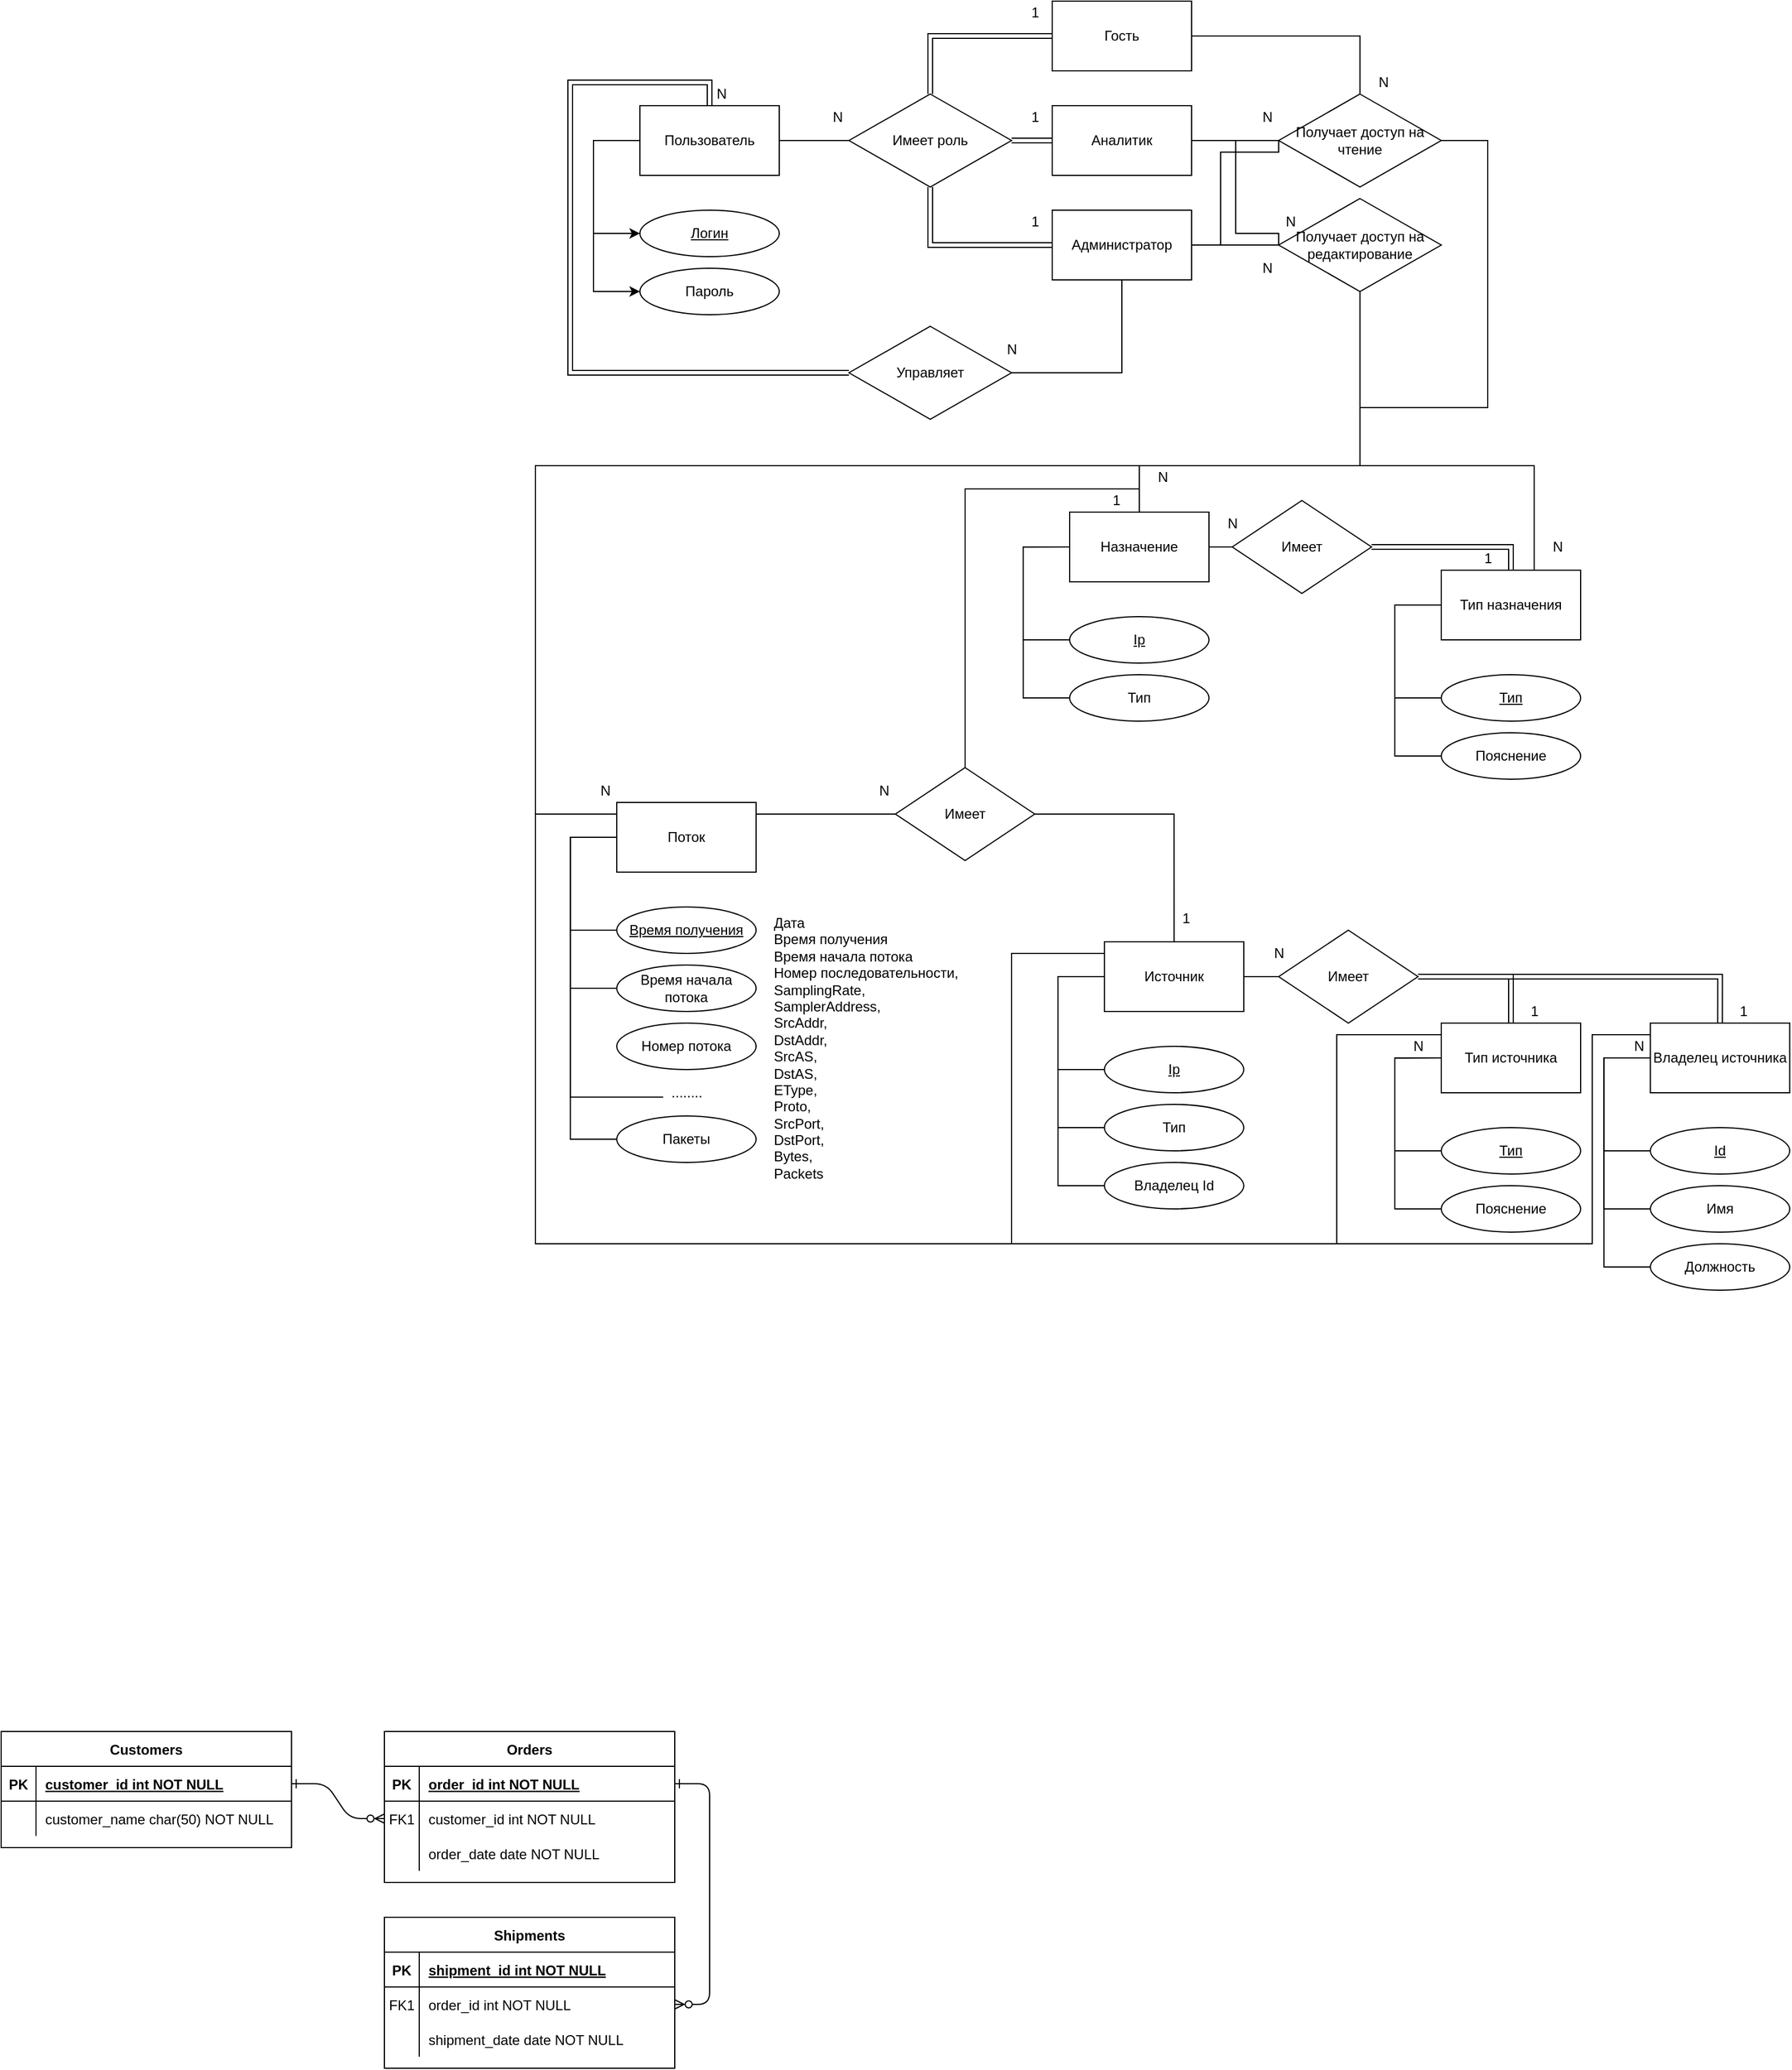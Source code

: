 <mxfile version="14.7.4" type="device"><diagram id="R2lEEEUBdFMjLlhIrx00" name="Page-1"><mxGraphModel dx="1673" dy="2041" grid="1" gridSize="10" guides="1" tooltips="1" connect="1" arrows="1" fold="1" page="1" pageScale="1" pageWidth="850" pageHeight="1100" math="0" shadow="0" extFonts="Permanent Marker^https://fonts.googleapis.com/css?family=Permanent+Marker"><root><mxCell id="0"/><mxCell id="1" parent="0"/><mxCell id="C-vyLk0tnHw3VtMMgP7b-1" value="" style="edgeStyle=entityRelationEdgeStyle;endArrow=ERzeroToMany;startArrow=ERone;endFill=1;startFill=0;" parent="1" source="C-vyLk0tnHw3VtMMgP7b-24" target="C-vyLk0tnHw3VtMMgP7b-6" edge="1"><mxGeometry width="100" height="100" relative="1" as="geometry"><mxPoint x="340" y="1550" as="sourcePoint"/><mxPoint x="440" y="1450" as="targetPoint"/></mxGeometry></mxCell><mxCell id="C-vyLk0tnHw3VtMMgP7b-12" value="" style="edgeStyle=entityRelationEdgeStyle;endArrow=ERzeroToMany;startArrow=ERone;endFill=1;startFill=0;" parent="1" source="C-vyLk0tnHw3VtMMgP7b-3" target="C-vyLk0tnHw3VtMMgP7b-17" edge="1"><mxGeometry width="100" height="100" relative="1" as="geometry"><mxPoint x="400" y="1010" as="sourcePoint"/><mxPoint x="460" y="1035" as="targetPoint"/></mxGeometry></mxCell><mxCell id="C-vyLk0tnHw3VtMMgP7b-2" value="Orders" style="shape=table;startSize=30;container=1;collapsible=1;childLayout=tableLayout;fixedRows=1;rowLines=0;fontStyle=1;align=center;resizeLast=1;" parent="1" vertex="1"><mxGeometry x="450" y="950" width="250" height="130" as="geometry"/></mxCell><mxCell id="C-vyLk0tnHw3VtMMgP7b-3" value="" style="shape=partialRectangle;collapsible=0;dropTarget=0;pointerEvents=0;fillColor=none;points=[[0,0.5],[1,0.5]];portConstraint=eastwest;top=0;left=0;right=0;bottom=1;" parent="C-vyLk0tnHw3VtMMgP7b-2" vertex="1"><mxGeometry y="30" width="250" height="30" as="geometry"/></mxCell><mxCell id="C-vyLk0tnHw3VtMMgP7b-4" value="PK" style="shape=partialRectangle;overflow=hidden;connectable=0;fillColor=none;top=0;left=0;bottom=0;right=0;fontStyle=1;" parent="C-vyLk0tnHw3VtMMgP7b-3" vertex="1"><mxGeometry width="30" height="30" as="geometry"/></mxCell><mxCell id="C-vyLk0tnHw3VtMMgP7b-5" value="order_id int NOT NULL " style="shape=partialRectangle;overflow=hidden;connectable=0;fillColor=none;top=0;left=0;bottom=0;right=0;align=left;spacingLeft=6;fontStyle=5;" parent="C-vyLk0tnHw3VtMMgP7b-3" vertex="1"><mxGeometry x="30" width="220" height="30" as="geometry"/></mxCell><mxCell id="C-vyLk0tnHw3VtMMgP7b-6" value="" style="shape=partialRectangle;collapsible=0;dropTarget=0;pointerEvents=0;fillColor=none;points=[[0,0.5],[1,0.5]];portConstraint=eastwest;top=0;left=0;right=0;bottom=0;" parent="C-vyLk0tnHw3VtMMgP7b-2" vertex="1"><mxGeometry y="60" width="250" height="30" as="geometry"/></mxCell><mxCell id="C-vyLk0tnHw3VtMMgP7b-7" value="FK1" style="shape=partialRectangle;overflow=hidden;connectable=0;fillColor=none;top=0;left=0;bottom=0;right=0;" parent="C-vyLk0tnHw3VtMMgP7b-6" vertex="1"><mxGeometry width="30" height="30" as="geometry"/></mxCell><mxCell id="C-vyLk0tnHw3VtMMgP7b-8" value="customer_id int NOT NULL" style="shape=partialRectangle;overflow=hidden;connectable=0;fillColor=none;top=0;left=0;bottom=0;right=0;align=left;spacingLeft=6;" parent="C-vyLk0tnHw3VtMMgP7b-6" vertex="1"><mxGeometry x="30" width="220" height="30" as="geometry"/></mxCell><mxCell id="C-vyLk0tnHw3VtMMgP7b-9" value="" style="shape=partialRectangle;collapsible=0;dropTarget=0;pointerEvents=0;fillColor=none;points=[[0,0.5],[1,0.5]];portConstraint=eastwest;top=0;left=0;right=0;bottom=0;" parent="C-vyLk0tnHw3VtMMgP7b-2" vertex="1"><mxGeometry y="90" width="250" height="30" as="geometry"/></mxCell><mxCell id="C-vyLk0tnHw3VtMMgP7b-10" value="" style="shape=partialRectangle;overflow=hidden;connectable=0;fillColor=none;top=0;left=0;bottom=0;right=0;" parent="C-vyLk0tnHw3VtMMgP7b-9" vertex="1"><mxGeometry width="30" height="30" as="geometry"/></mxCell><mxCell id="C-vyLk0tnHw3VtMMgP7b-11" value="order_date date NOT NULL" style="shape=partialRectangle;overflow=hidden;connectable=0;fillColor=none;top=0;left=0;bottom=0;right=0;align=left;spacingLeft=6;" parent="C-vyLk0tnHw3VtMMgP7b-9" vertex="1"><mxGeometry x="30" width="220" height="30" as="geometry"/></mxCell><mxCell id="C-vyLk0tnHw3VtMMgP7b-13" value="Shipments" style="shape=table;startSize=30;container=1;collapsible=1;childLayout=tableLayout;fixedRows=1;rowLines=0;fontStyle=1;align=center;resizeLast=1;" parent="1" vertex="1"><mxGeometry x="450" y="1110" width="250" height="130" as="geometry"/></mxCell><mxCell id="C-vyLk0tnHw3VtMMgP7b-14" value="" style="shape=partialRectangle;collapsible=0;dropTarget=0;pointerEvents=0;fillColor=none;points=[[0,0.5],[1,0.5]];portConstraint=eastwest;top=0;left=0;right=0;bottom=1;" parent="C-vyLk0tnHw3VtMMgP7b-13" vertex="1"><mxGeometry y="30" width="250" height="30" as="geometry"/></mxCell><mxCell id="C-vyLk0tnHw3VtMMgP7b-15" value="PK" style="shape=partialRectangle;overflow=hidden;connectable=0;fillColor=none;top=0;left=0;bottom=0;right=0;fontStyle=1;" parent="C-vyLk0tnHw3VtMMgP7b-14" vertex="1"><mxGeometry width="30" height="30" as="geometry"/></mxCell><mxCell id="C-vyLk0tnHw3VtMMgP7b-16" value="shipment_id int NOT NULL " style="shape=partialRectangle;overflow=hidden;connectable=0;fillColor=none;top=0;left=0;bottom=0;right=0;align=left;spacingLeft=6;fontStyle=5;" parent="C-vyLk0tnHw3VtMMgP7b-14" vertex="1"><mxGeometry x="30" width="220" height="30" as="geometry"/></mxCell><mxCell id="C-vyLk0tnHw3VtMMgP7b-17" value="" style="shape=partialRectangle;collapsible=0;dropTarget=0;pointerEvents=0;fillColor=none;points=[[0,0.5],[1,0.5]];portConstraint=eastwest;top=0;left=0;right=0;bottom=0;" parent="C-vyLk0tnHw3VtMMgP7b-13" vertex="1"><mxGeometry y="60" width="250" height="30" as="geometry"/></mxCell><mxCell id="C-vyLk0tnHw3VtMMgP7b-18" value="FK1" style="shape=partialRectangle;overflow=hidden;connectable=0;fillColor=none;top=0;left=0;bottom=0;right=0;" parent="C-vyLk0tnHw3VtMMgP7b-17" vertex="1"><mxGeometry width="30" height="30" as="geometry"/></mxCell><mxCell id="C-vyLk0tnHw3VtMMgP7b-19" value="order_id int NOT NULL" style="shape=partialRectangle;overflow=hidden;connectable=0;fillColor=none;top=0;left=0;bottom=0;right=0;align=left;spacingLeft=6;" parent="C-vyLk0tnHw3VtMMgP7b-17" vertex="1"><mxGeometry x="30" width="220" height="30" as="geometry"/></mxCell><mxCell id="C-vyLk0tnHw3VtMMgP7b-20" value="" style="shape=partialRectangle;collapsible=0;dropTarget=0;pointerEvents=0;fillColor=none;points=[[0,0.5],[1,0.5]];portConstraint=eastwest;top=0;left=0;right=0;bottom=0;" parent="C-vyLk0tnHw3VtMMgP7b-13" vertex="1"><mxGeometry y="90" width="250" height="30" as="geometry"/></mxCell><mxCell id="C-vyLk0tnHw3VtMMgP7b-21" value="" style="shape=partialRectangle;overflow=hidden;connectable=0;fillColor=none;top=0;left=0;bottom=0;right=0;" parent="C-vyLk0tnHw3VtMMgP7b-20" vertex="1"><mxGeometry width="30" height="30" as="geometry"/></mxCell><mxCell id="C-vyLk0tnHw3VtMMgP7b-22" value="shipment_date date NOT NULL" style="shape=partialRectangle;overflow=hidden;connectable=0;fillColor=none;top=0;left=0;bottom=0;right=0;align=left;spacingLeft=6;" parent="C-vyLk0tnHw3VtMMgP7b-20" vertex="1"><mxGeometry x="30" width="220" height="30" as="geometry"/></mxCell><mxCell id="C-vyLk0tnHw3VtMMgP7b-23" value="Customers" style="shape=table;startSize=30;container=1;collapsible=1;childLayout=tableLayout;fixedRows=1;rowLines=0;fontStyle=1;align=center;resizeLast=1;" parent="1" vertex="1"><mxGeometry x="120" y="950" width="250" height="100" as="geometry"/></mxCell><mxCell id="C-vyLk0tnHw3VtMMgP7b-24" value="" style="shape=partialRectangle;collapsible=0;dropTarget=0;pointerEvents=0;fillColor=none;points=[[0,0.5],[1,0.5]];portConstraint=eastwest;top=0;left=0;right=0;bottom=1;" parent="C-vyLk0tnHw3VtMMgP7b-23" vertex="1"><mxGeometry y="30" width="250" height="30" as="geometry"/></mxCell><mxCell id="C-vyLk0tnHw3VtMMgP7b-25" value="PK" style="shape=partialRectangle;overflow=hidden;connectable=0;fillColor=none;top=0;left=0;bottom=0;right=0;fontStyle=1;" parent="C-vyLk0tnHw3VtMMgP7b-24" vertex="1"><mxGeometry width="30" height="30" as="geometry"/></mxCell><mxCell id="C-vyLk0tnHw3VtMMgP7b-26" value="customer_id int NOT NULL " style="shape=partialRectangle;overflow=hidden;connectable=0;fillColor=none;top=0;left=0;bottom=0;right=0;align=left;spacingLeft=6;fontStyle=5;" parent="C-vyLk0tnHw3VtMMgP7b-24" vertex="1"><mxGeometry x="30" width="220" height="30" as="geometry"/></mxCell><mxCell id="C-vyLk0tnHw3VtMMgP7b-27" value="" style="shape=partialRectangle;collapsible=0;dropTarget=0;pointerEvents=0;fillColor=none;points=[[0,0.5],[1,0.5]];portConstraint=eastwest;top=0;left=0;right=0;bottom=0;" parent="C-vyLk0tnHw3VtMMgP7b-23" vertex="1"><mxGeometry y="60" width="250" height="30" as="geometry"/></mxCell><mxCell id="C-vyLk0tnHw3VtMMgP7b-28" value="" style="shape=partialRectangle;overflow=hidden;connectable=0;fillColor=none;top=0;left=0;bottom=0;right=0;" parent="C-vyLk0tnHw3VtMMgP7b-27" vertex="1"><mxGeometry width="30" height="30" as="geometry"/></mxCell><mxCell id="C-vyLk0tnHw3VtMMgP7b-29" value="customer_name char(50) NOT NULL" style="shape=partialRectangle;overflow=hidden;connectable=0;fillColor=none;top=0;left=0;bottom=0;right=0;align=left;spacingLeft=6;" parent="C-vyLk0tnHw3VtMMgP7b-27" vertex="1"><mxGeometry x="30" width="220" height="30" as="geometry"/></mxCell><mxCell id="nAnwodPOBz1JtzloE5wA-2" style="edgeStyle=orthogonalEdgeStyle;rounded=0;orthogonalLoop=1;jettySize=auto;html=1;entryX=0;entryY=0.5;entryDx=0;entryDy=0;" edge="1" parent="1" source="nAnwodPOBz1JtzloE5wA-1" target="nAnwodPOBz1JtzloE5wA-4"><mxGeometry relative="1" as="geometry"><mxPoint x="630" y="-310" as="targetPoint"/><Array as="points"><mxPoint x="630" y="-420"/><mxPoint x="630" y="-290"/></Array></mxGeometry></mxCell><mxCell id="nAnwodPOBz1JtzloE5wA-5" style="edgeStyle=orthogonalEdgeStyle;rounded=0;orthogonalLoop=1;jettySize=auto;html=1;entryX=0;entryY=0.5;entryDx=0;entryDy=0;" edge="1" parent="1" source="nAnwodPOBz1JtzloE5wA-1" target="nAnwodPOBz1JtzloE5wA-3"><mxGeometry relative="1" as="geometry"><Array as="points"><mxPoint x="630" y="-420"/><mxPoint x="630" y="-340"/></Array></mxGeometry></mxCell><mxCell id="nAnwodPOBz1JtzloE5wA-36" style="edgeStyle=orthogonalEdgeStyle;rounded=0;orthogonalLoop=1;jettySize=auto;html=1;endArrow=none;endFill=0;" edge="1" parent="1" source="nAnwodPOBz1JtzloE5wA-1"><mxGeometry relative="1" as="geometry"><mxPoint x="850" y="-420" as="targetPoint"/></mxGeometry></mxCell><mxCell id="nAnwodPOBz1JtzloE5wA-1" value="Пользователь" style="rounded=0;whiteSpace=wrap;html=1;" vertex="1" parent="1"><mxGeometry x="670" y="-450" width="120" height="60" as="geometry"/></mxCell><mxCell id="nAnwodPOBz1JtzloE5wA-3" value="&lt;u&gt;Логин&lt;/u&gt;" style="ellipse;whiteSpace=wrap;html=1;" vertex="1" parent="1"><mxGeometry x="670" y="-360" width="120" height="40" as="geometry"/></mxCell><mxCell id="nAnwodPOBz1JtzloE5wA-4" value="Пароль" style="ellipse;whiteSpace=wrap;html=1;" vertex="1" parent="1"><mxGeometry x="670" y="-310" width="120" height="40" as="geometry"/></mxCell><mxCell id="nAnwodPOBz1JtzloE5wA-6" style="edgeStyle=orthogonalEdgeStyle;rounded=0;orthogonalLoop=1;jettySize=auto;html=1;entryX=0;entryY=0.5;entryDx=0;entryDy=0;endArrow=none;endFill=0;" edge="1" parent="1" source="nAnwodPOBz1JtzloE5wA-8" target="nAnwodPOBz1JtzloE5wA-10"><mxGeometry relative="1" as="geometry"><mxPoint x="610.06" y="290" as="targetPoint"/><Array as="points"><mxPoint x="610.06" y="180"/><mxPoint x="610.06" y="310"/></Array></mxGeometry></mxCell><mxCell id="nAnwodPOBz1JtzloE5wA-7" style="edgeStyle=orthogonalEdgeStyle;rounded=0;orthogonalLoop=1;jettySize=auto;html=1;entryX=0;entryY=0.5;entryDx=0;entryDy=0;endArrow=none;endFill=0;" edge="1" parent="1" source="nAnwodPOBz1JtzloE5wA-8" target="nAnwodPOBz1JtzloE5wA-9"><mxGeometry relative="1" as="geometry"><Array as="points"><mxPoint x="610.06" y="180"/><mxPoint x="610.06" y="260"/></Array></mxGeometry></mxCell><mxCell id="nAnwodPOBz1JtzloE5wA-76" style="edgeStyle=orthogonalEdgeStyle;rounded=0;orthogonalLoop=1;jettySize=auto;html=1;entryX=0;entryY=0.5;entryDx=0;entryDy=0;endArrow=none;endFill=0;" edge="1" parent="1" source="nAnwodPOBz1JtzloE5wA-8" target="nAnwodPOBz1JtzloE5wA-75"><mxGeometry relative="1" as="geometry"><Array as="points"><mxPoint x="610.12" y="180"/><mxPoint x="610.12" y="440"/></Array></mxGeometry></mxCell><mxCell id="nAnwodPOBz1JtzloE5wA-77" style="edgeStyle=orthogonalEdgeStyle;rounded=0;orthogonalLoop=1;jettySize=auto;html=1;entryX=0;entryY=0.685;entryDx=0;entryDy=0;entryPerimeter=0;endArrow=none;endFill=0;" edge="1" parent="1" source="nAnwodPOBz1JtzloE5wA-8" target="nAnwodPOBz1JtzloE5wA-74"><mxGeometry relative="1" as="geometry"><Array as="points"><mxPoint x="610.12" y="180"/><mxPoint x="610.12" y="404"/></Array></mxGeometry></mxCell><mxCell id="nAnwodPOBz1JtzloE5wA-103" style="edgeStyle=orthogonalEdgeStyle;rounded=0;orthogonalLoop=1;jettySize=auto;html=1;entryX=0;entryY=0.5;entryDx=0;entryDy=0;endArrow=none;endFill=0;" edge="1" parent="1" source="nAnwodPOBz1JtzloE5wA-8" target="nAnwodPOBz1JtzloE5wA-99"><mxGeometry relative="1" as="geometry"><Array as="points"><mxPoint x="800" y="160"/><mxPoint x="800" y="160"/></Array></mxGeometry></mxCell><mxCell id="nAnwodPOBz1JtzloE5wA-8" value="Поток" style="rounded=0;whiteSpace=wrap;html=1;" vertex="1" parent="1"><mxGeometry x="650.06" y="150" width="120" height="60" as="geometry"/></mxCell><mxCell id="nAnwodPOBz1JtzloE5wA-9" value="&lt;u&gt;Время получения&lt;/u&gt;" style="ellipse;whiteSpace=wrap;html=1;" vertex="1" parent="1"><mxGeometry x="650.06" y="240" width="120" height="40" as="geometry"/></mxCell><mxCell id="nAnwodPOBz1JtzloE5wA-10" value="Время начала потока" style="ellipse;whiteSpace=wrap;html=1;" vertex="1" parent="1"><mxGeometry x="650.06" y="290" width="120" height="40" as="geometry"/></mxCell><mxCell id="nAnwodPOBz1JtzloE5wA-12" style="edgeStyle=orthogonalEdgeStyle;rounded=0;orthogonalLoop=1;jettySize=auto;html=1;entryX=0;entryY=0.5;entryDx=0;entryDy=0;endArrow=none;endFill=0;" edge="1" parent="1" source="nAnwodPOBz1JtzloE5wA-13" target="nAnwodPOBz1JtzloE5wA-14"><mxGeometry relative="1" as="geometry"><Array as="points"><mxPoint x="1029.94" y="300"/><mxPoint x="1029.94" y="380"/></Array></mxGeometry></mxCell><mxCell id="nAnwodPOBz1JtzloE5wA-79" style="edgeStyle=orthogonalEdgeStyle;rounded=0;orthogonalLoop=1;jettySize=auto;html=1;endArrow=none;endFill=0;entryX=0;entryY=0.5;entryDx=0;entryDy=0;" edge="1" parent="1" source="nAnwodPOBz1JtzloE5wA-13" target="nAnwodPOBz1JtzloE5wA-80"><mxGeometry relative="1" as="geometry"><mxPoint x="1030.0" y="430" as="targetPoint"/><Array as="points"><mxPoint x="1030" y="300"/><mxPoint x="1030" y="430"/></Array></mxGeometry></mxCell><mxCell id="nAnwodPOBz1JtzloE5wA-82" style="edgeStyle=orthogonalEdgeStyle;rounded=0;orthogonalLoop=1;jettySize=auto;html=1;entryX=0;entryY=0.5;entryDx=0;entryDy=0;endArrow=none;endFill=0;" edge="1" parent="1" source="nAnwodPOBz1JtzloE5wA-13" target="nAnwodPOBz1JtzloE5wA-81"><mxGeometry relative="1" as="geometry"><Array as="points"><mxPoint x="1030" y="300"/><mxPoint x="1030" y="480"/></Array></mxGeometry></mxCell><mxCell id="nAnwodPOBz1JtzloE5wA-96" style="edgeStyle=orthogonalEdgeStyle;rounded=0;orthogonalLoop=1;jettySize=auto;html=1;entryX=0;entryY=0.5;entryDx=0;entryDy=0;endArrow=none;endFill=0;" edge="1" parent="1" source="nAnwodPOBz1JtzloE5wA-13" target="nAnwodPOBz1JtzloE5wA-95"><mxGeometry relative="1" as="geometry"/></mxCell><mxCell id="nAnwodPOBz1JtzloE5wA-108" style="edgeStyle=orthogonalEdgeStyle;rounded=0;orthogonalLoop=1;jettySize=auto;html=1;endArrow=none;endFill=0;" edge="1" parent="1" source="nAnwodPOBz1JtzloE5wA-13"><mxGeometry relative="1" as="geometry"><mxPoint x="580" y="160" as="targetPoint"/><Array as="points"><mxPoint x="990" y="280"/><mxPoint x="990" y="530"/><mxPoint x="580" y="530"/></Array></mxGeometry></mxCell><mxCell id="nAnwodPOBz1JtzloE5wA-13" value="Источник" style="rounded=0;whiteSpace=wrap;html=1;" vertex="1" parent="1"><mxGeometry x="1069.94" y="270" width="120" height="60" as="geometry"/></mxCell><mxCell id="nAnwodPOBz1JtzloE5wA-14" value="&lt;u&gt;Ip&lt;/u&gt;" style="ellipse;whiteSpace=wrap;html=1;" vertex="1" parent="1"><mxGeometry x="1069.94" y="360" width="120" height="40" as="geometry"/></mxCell><mxCell id="nAnwodPOBz1JtzloE5wA-17" style="edgeStyle=orthogonalEdgeStyle;rounded=0;orthogonalLoop=1;jettySize=auto;html=1;entryX=0;entryY=0.5;entryDx=0;entryDy=0;endArrow=none;endFill=0;" edge="1" parent="1" source="nAnwodPOBz1JtzloE5wA-18" target="nAnwodPOBz1JtzloE5wA-19"><mxGeometry relative="1" as="geometry"><Array as="points"><mxPoint x="1000" y="-70"/><mxPoint x="1000" y="10"/></Array></mxGeometry></mxCell><mxCell id="nAnwodPOBz1JtzloE5wA-92" style="edgeStyle=orthogonalEdgeStyle;rounded=0;orthogonalLoop=1;jettySize=auto;html=1;endArrow=none;endFill=0;" edge="1" parent="1" source="nAnwodPOBz1JtzloE5wA-18" target="nAnwodPOBz1JtzloE5wA-93"><mxGeometry relative="1" as="geometry"><mxPoint x="1210.0" y="-70" as="targetPoint"/></mxGeometry></mxCell><mxCell id="nAnwodPOBz1JtzloE5wA-106" style="edgeStyle=orthogonalEdgeStyle;rounded=0;orthogonalLoop=1;jettySize=auto;html=1;endArrow=none;endFill=0;" edge="1" parent="1" source="nAnwodPOBz1JtzloE5wA-18"><mxGeometry relative="1" as="geometry"><mxPoint x="580" y="160" as="targetPoint"/><Array as="points"><mxPoint x="1100" y="-140"/><mxPoint x="580" y="-140"/></Array></mxGeometry></mxCell><mxCell id="nAnwodPOBz1JtzloE5wA-18" value="Назначение" style="rounded=0;whiteSpace=wrap;html=1;" vertex="1" parent="1"><mxGeometry x="1040" y="-100" width="120" height="60" as="geometry"/></mxCell><mxCell id="nAnwodPOBz1JtzloE5wA-19" value="&lt;u&gt;Ip&lt;/u&gt;" style="ellipse;whiteSpace=wrap;html=1;" vertex="1" parent="1"><mxGeometry x="1040" y="-10" width="120" height="40" as="geometry"/></mxCell><mxCell id="nAnwodPOBz1JtzloE5wA-109" style="edgeStyle=orthogonalEdgeStyle;rounded=0;orthogonalLoop=1;jettySize=auto;html=1;endArrow=none;endFill=0;" edge="1" parent="1" source="nAnwodPOBz1JtzloE5wA-23"><mxGeometry relative="1" as="geometry"><mxPoint x="990" y="530" as="targetPoint"/><Array as="points"><mxPoint x="1270" y="350"/><mxPoint x="1270" y="530"/></Array></mxGeometry></mxCell><mxCell id="nAnwodPOBz1JtzloE5wA-23" value="Тип источника" style="rounded=0;whiteSpace=wrap;html=1;" vertex="1" parent="1"><mxGeometry x="1360" y="340" width="120" height="60" as="geometry"/></mxCell><mxCell id="nAnwodPOBz1JtzloE5wA-26" style="edgeStyle=orthogonalEdgeStyle;rounded=0;orthogonalLoop=1;jettySize=auto;html=1;entryX=0;entryY=0.5;entryDx=0;entryDy=0;endArrow=none;endFill=0;" edge="1" parent="1" source="nAnwodPOBz1JtzloE5wA-28"><mxGeometry relative="1" as="geometry"><mxPoint x="1360" y="110.0" as="targetPoint"/><Array as="points"><mxPoint x="1320" y="-20"/><mxPoint x="1320" y="110"/></Array></mxGeometry></mxCell><mxCell id="nAnwodPOBz1JtzloE5wA-27" style="edgeStyle=orthogonalEdgeStyle;rounded=0;orthogonalLoop=1;jettySize=auto;html=1;entryX=0;entryY=0.5;entryDx=0;entryDy=0;endArrow=none;endFill=0;" edge="1" parent="1" source="nAnwodPOBz1JtzloE5wA-28" target="nAnwodPOBz1JtzloE5wA-29"><mxGeometry relative="1" as="geometry"><Array as="points"><mxPoint x="1320" y="-20"/><mxPoint x="1320" y="60"/></Array></mxGeometry></mxCell><mxCell id="nAnwodPOBz1JtzloE5wA-107" style="edgeStyle=orthogonalEdgeStyle;rounded=0;orthogonalLoop=1;jettySize=auto;html=1;endArrow=none;endFill=0;" edge="1" parent="1" source="nAnwodPOBz1JtzloE5wA-28"><mxGeometry relative="1" as="geometry"><mxPoint x="1100" y="-140" as="targetPoint"/><Array as="points"><mxPoint x="1440" y="-140"/></Array></mxGeometry></mxCell><mxCell id="nAnwodPOBz1JtzloE5wA-28" value="Тип назначения" style="rounded=0;whiteSpace=wrap;html=1;" vertex="1" parent="1"><mxGeometry x="1360" y="-50" width="120" height="60" as="geometry"/></mxCell><mxCell id="nAnwodPOBz1JtzloE5wA-29" value="&lt;u&gt;Тип&lt;/u&gt;" style="ellipse;whiteSpace=wrap;html=1;" vertex="1" parent="1"><mxGeometry x="1360" y="40" width="120" height="40" as="geometry"/></mxCell><mxCell id="nAnwodPOBz1JtzloE5wA-30" value="Пояснение" style="ellipse;whiteSpace=wrap;html=1;" vertex="1" parent="1"><mxGeometry x="1360" y="90" width="120" height="40" as="geometry"/></mxCell><mxCell id="nAnwodPOBz1JtzloE5wA-31" style="edgeStyle=orthogonalEdgeStyle;rounded=0;orthogonalLoop=1;jettySize=auto;html=1;entryX=0;entryY=0.5;entryDx=0;entryDy=0;endArrow=none;endFill=0;" edge="1" parent="1" source="nAnwodPOBz1JtzloE5wA-33" target="nAnwodPOBz1JtzloE5wA-35"><mxGeometry relative="1" as="geometry"><mxPoint x="1500.06" y="480" as="targetPoint"/><Array as="points"><mxPoint x="1500.06" y="370"/><mxPoint x="1500.06" y="500"/></Array></mxGeometry></mxCell><mxCell id="nAnwodPOBz1JtzloE5wA-32" style="edgeStyle=orthogonalEdgeStyle;rounded=0;orthogonalLoop=1;jettySize=auto;html=1;entryX=0;entryY=0.5;entryDx=0;entryDy=0;endArrow=none;endFill=0;" edge="1" parent="1" source="nAnwodPOBz1JtzloE5wA-33" target="nAnwodPOBz1JtzloE5wA-34"><mxGeometry relative="1" as="geometry"><Array as="points"><mxPoint x="1500.06" y="370"/><mxPoint x="1500.06" y="450"/></Array></mxGeometry></mxCell><mxCell id="nAnwodPOBz1JtzloE5wA-91" style="edgeStyle=orthogonalEdgeStyle;rounded=0;orthogonalLoop=1;jettySize=auto;html=1;entryX=0;entryY=0.5;entryDx=0;entryDy=0;endArrow=none;endFill=0;" edge="1" parent="1" source="nAnwodPOBz1JtzloE5wA-33" target="nAnwodPOBz1JtzloE5wA-90"><mxGeometry relative="1" as="geometry"><Array as="points"><mxPoint x="1500.12" y="370"/><mxPoint x="1500.12" y="550"/></Array></mxGeometry></mxCell><mxCell id="nAnwodPOBz1JtzloE5wA-110" style="edgeStyle=orthogonalEdgeStyle;rounded=0;orthogonalLoop=1;jettySize=auto;html=1;endArrow=none;endFill=0;" edge="1" parent="1" source="nAnwodPOBz1JtzloE5wA-33"><mxGeometry relative="1" as="geometry"><mxPoint x="1270" y="530" as="targetPoint"/><Array as="points"><mxPoint x="1490" y="350"/><mxPoint x="1490" y="530"/></Array></mxGeometry></mxCell><mxCell id="nAnwodPOBz1JtzloE5wA-33" value="Владелец источника" style="rounded=0;whiteSpace=wrap;html=1;" vertex="1" parent="1"><mxGeometry x="1540.06" y="340" width="120" height="60" as="geometry"/></mxCell><mxCell id="nAnwodPOBz1JtzloE5wA-34" value="&lt;u&gt;Id&lt;/u&gt;" style="ellipse;whiteSpace=wrap;html=1;" vertex="1" parent="1"><mxGeometry x="1540.06" y="430" width="120" height="40" as="geometry"/></mxCell><mxCell id="nAnwodPOBz1JtzloE5wA-35" value="Имя" style="ellipse;whiteSpace=wrap;html=1;" vertex="1" parent="1"><mxGeometry x="1540.06" y="480" width="120" height="40" as="geometry"/></mxCell><mxCell id="nAnwodPOBz1JtzloE5wA-55" style="edgeStyle=orthogonalEdgeStyle;rounded=0;orthogonalLoop=1;jettySize=auto;html=1;entryX=0;entryY=0.5;entryDx=0;entryDy=0;shape=link;exitX=0.5;exitY=0;exitDx=0;exitDy=0;" edge="1" parent="1" source="nAnwodPOBz1JtzloE5wA-37" target="nAnwodPOBz1JtzloE5wA-54"><mxGeometry relative="1" as="geometry"><Array as="points"><mxPoint x="920" y="-510"/></Array></mxGeometry></mxCell><mxCell id="nAnwodPOBz1JtzloE5wA-56" style="edgeStyle=orthogonalEdgeStyle;rounded=0;orthogonalLoop=1;jettySize=auto;html=1;entryX=0;entryY=0.5;entryDx=0;entryDy=0;shape=link;" edge="1" parent="1" source="nAnwodPOBz1JtzloE5wA-37" target="nAnwodPOBz1JtzloE5wA-53"><mxGeometry relative="1" as="geometry"/></mxCell><mxCell id="nAnwodPOBz1JtzloE5wA-60" style="edgeStyle=orthogonalEdgeStyle;shape=link;rounded=0;orthogonalLoop=1;jettySize=auto;html=1;entryX=0;entryY=0.5;entryDx=0;entryDy=0;" edge="1" parent="1" source="nAnwodPOBz1JtzloE5wA-37" target="nAnwodPOBz1JtzloE5wA-50"><mxGeometry relative="1" as="geometry"><Array as="points"><mxPoint x="920" y="-330"/></Array></mxGeometry></mxCell><mxCell id="nAnwodPOBz1JtzloE5wA-37" value="Имеет роль" style="rhombus;whiteSpace=wrap;html=1;" vertex="1" parent="1"><mxGeometry x="850" y="-460" width="140" height="80" as="geometry"/></mxCell><mxCell id="nAnwodPOBz1JtzloE5wA-64" style="edgeStyle=orthogonalEdgeStyle;rounded=0;orthogonalLoop=1;jettySize=auto;html=1;entryX=1;entryY=0.5;entryDx=0;entryDy=0;endArrow=none;endFill=0;" edge="1" parent="1" source="nAnwodPOBz1JtzloE5wA-50" target="nAnwodPOBz1JtzloE5wA-63"><mxGeometry relative="1" as="geometry"><Array as="points"><mxPoint x="1085" y="-220"/></Array></mxGeometry></mxCell><mxCell id="nAnwodPOBz1JtzloE5wA-69" style="edgeStyle=orthogonalEdgeStyle;rounded=0;orthogonalLoop=1;jettySize=auto;html=1;endArrow=none;endFill=0;" edge="1" parent="1" source="nAnwodPOBz1JtzloE5wA-50" target="nAnwodPOBz1JtzloE5wA-62"><mxGeometry relative="1" as="geometry"/></mxCell><mxCell id="nAnwodPOBz1JtzloE5wA-138" style="edgeStyle=orthogonalEdgeStyle;rounded=0;orthogonalLoop=1;jettySize=auto;html=1;entryX=0;entryY=0.5;entryDx=0;entryDy=0;endArrow=none;endFill=0;" edge="1" parent="1" source="nAnwodPOBz1JtzloE5wA-50" target="nAnwodPOBz1JtzloE5wA-61"><mxGeometry relative="1" as="geometry"><Array as="points"><mxPoint x="1170" y="-330"/><mxPoint x="1170" y="-410"/><mxPoint x="1220" y="-410"/></Array></mxGeometry></mxCell><mxCell id="nAnwodPOBz1JtzloE5wA-50" value="Администратор" style="rounded=0;whiteSpace=wrap;html=1;" vertex="1" parent="1"><mxGeometry x="1025" y="-360" width="120" height="60" as="geometry"/></mxCell><mxCell id="nAnwodPOBz1JtzloE5wA-67" style="edgeStyle=orthogonalEdgeStyle;rounded=0;orthogonalLoop=1;jettySize=auto;html=1;endArrow=none;endFill=0;" edge="1" parent="1" source="nAnwodPOBz1JtzloE5wA-53" target="nAnwodPOBz1JtzloE5wA-61"><mxGeometry relative="1" as="geometry"/></mxCell><mxCell id="nAnwodPOBz1JtzloE5wA-68" style="edgeStyle=orthogonalEdgeStyle;rounded=0;orthogonalLoop=1;jettySize=auto;html=1;entryX=0;entryY=0.5;entryDx=0;entryDy=0;endArrow=none;endFill=0;" edge="1" parent="1" source="nAnwodPOBz1JtzloE5wA-53" target="nAnwodPOBz1JtzloE5wA-62"><mxGeometry relative="1" as="geometry"><Array as="points"><mxPoint x="1183" y="-420"/><mxPoint x="1183" y="-340"/><mxPoint x="1220" y="-340"/></Array></mxGeometry></mxCell><mxCell id="nAnwodPOBz1JtzloE5wA-53" value="Аналитик" style="rounded=0;whiteSpace=wrap;html=1;" vertex="1" parent="1"><mxGeometry x="1025" y="-450" width="120" height="60" as="geometry"/></mxCell><mxCell id="nAnwodPOBz1JtzloE5wA-66" style="edgeStyle=orthogonalEdgeStyle;rounded=0;orthogonalLoop=1;jettySize=auto;html=1;entryX=0.5;entryY=0;entryDx=0;entryDy=0;endArrow=none;endFill=0;" edge="1" parent="1" source="nAnwodPOBz1JtzloE5wA-54" target="nAnwodPOBz1JtzloE5wA-61"><mxGeometry relative="1" as="geometry"/></mxCell><mxCell id="nAnwodPOBz1JtzloE5wA-54" value="Гость" style="rounded=0;whiteSpace=wrap;html=1;" vertex="1" parent="1"><mxGeometry x="1025" y="-540" width="120" height="60" as="geometry"/></mxCell><mxCell id="nAnwodPOBz1JtzloE5wA-105" style="edgeStyle=orthogonalEdgeStyle;rounded=0;orthogonalLoop=1;jettySize=auto;html=1;endArrow=none;endFill=0;exitX=1;exitY=0.5;exitDx=0;exitDy=0;" edge="1" parent="1" source="nAnwodPOBz1JtzloE5wA-61"><mxGeometry relative="1" as="geometry"><mxPoint x="1290" y="-140" as="targetPoint"/><Array as="points"><mxPoint x="1400" y="-420"/><mxPoint x="1400" y="-190"/><mxPoint x="1290" y="-190"/></Array></mxGeometry></mxCell><mxCell id="nAnwodPOBz1JtzloE5wA-61" value="Получает доступ на чтение" style="rhombus;whiteSpace=wrap;html=1;" vertex="1" parent="1"><mxGeometry x="1220" y="-460" width="140" height="80" as="geometry"/></mxCell><mxCell id="nAnwodPOBz1JtzloE5wA-104" style="edgeStyle=orthogonalEdgeStyle;rounded=0;orthogonalLoop=1;jettySize=auto;html=1;endArrow=none;endFill=0;" edge="1" parent="1" source="nAnwodPOBz1JtzloE5wA-62"><mxGeometry relative="1" as="geometry"><mxPoint x="650" y="160" as="targetPoint"/><Array as="points"><mxPoint x="1290" y="-140"/><mxPoint x="580" y="-140"/></Array></mxGeometry></mxCell><mxCell id="nAnwodPOBz1JtzloE5wA-62" value="Получает доступ на редактирование" style="rhombus;whiteSpace=wrap;html=1;" vertex="1" parent="1"><mxGeometry x="1220" y="-370" width="140" height="80" as="geometry"/></mxCell><mxCell id="nAnwodPOBz1JtzloE5wA-65" style="edgeStyle=orthogonalEdgeStyle;shape=link;rounded=0;orthogonalLoop=1;jettySize=auto;html=1;entryX=0.5;entryY=0;entryDx=0;entryDy=0;" edge="1" parent="1" source="nAnwodPOBz1JtzloE5wA-63" target="nAnwodPOBz1JtzloE5wA-1"><mxGeometry relative="1" as="geometry"><Array as="points"><mxPoint x="610" y="-220"/><mxPoint x="610" y="-470"/><mxPoint x="730" y="-470"/></Array></mxGeometry></mxCell><mxCell id="nAnwodPOBz1JtzloE5wA-63" value="Управляет" style="rhombus;whiteSpace=wrap;html=1;" vertex="1" parent="1"><mxGeometry x="850" y="-260" width="140" height="80" as="geometry"/></mxCell><mxCell id="nAnwodPOBz1JtzloE5wA-72" value="&amp;nbsp; &amp;nbsp; Дата&lt;br&gt;&amp;nbsp; &amp;nbsp; Время получения&lt;br&gt;&amp;nbsp; &amp;nbsp; Время начала потока&lt;br&gt;&amp;nbsp; &amp;nbsp; Номер последовательности,&lt;br&gt;&amp;nbsp; &amp;nbsp; SamplingRate,&lt;br&gt;&amp;nbsp; &amp;nbsp; SamplerAddress,&lt;br&gt;&amp;nbsp; &amp;nbsp; SrcAddr,&lt;br&gt;&amp;nbsp; &amp;nbsp; DstAddr,&lt;br&gt;&amp;nbsp; &amp;nbsp; SrcAS,&lt;br&gt;&amp;nbsp; &amp;nbsp; DstAS,&lt;br&gt;&amp;nbsp; &amp;nbsp; EType,&lt;br&gt;&amp;nbsp; &amp;nbsp; Proto,&lt;br&gt;&amp;nbsp; &amp;nbsp; SrcPort,&lt;br&gt;&amp;nbsp; &amp;nbsp; DstPort,&lt;br&gt;&amp;nbsp; &amp;nbsp; Bytes,&lt;br&gt;&amp;nbsp; &amp;nbsp; Packets" style="text;whiteSpace=wrap;html=1;" vertex="1" parent="1"><mxGeometry x="770.06" y="240" width="199.94" height="240" as="geometry"/></mxCell><mxCell id="nAnwodPOBz1JtzloE5wA-73" value="Номер потока" style="ellipse;whiteSpace=wrap;html=1;" vertex="1" parent="1"><mxGeometry x="650.06" y="340" width="120" height="40" as="geometry"/></mxCell><mxCell id="nAnwodPOBz1JtzloE5wA-74" value="........" style="text;html=1;align=center;verticalAlign=middle;resizable=0;points=[];autosize=1;strokeColor=none;" vertex="1" parent="1"><mxGeometry x="690.06" y="390" width="40" height="20" as="geometry"/></mxCell><mxCell id="nAnwodPOBz1JtzloE5wA-75" value="Пакеты" style="ellipse;whiteSpace=wrap;html=1;" vertex="1" parent="1"><mxGeometry x="650.06" y="420" width="120" height="40" as="geometry"/></mxCell><mxCell id="nAnwodPOBz1JtzloE5wA-80" value="Тип" style="ellipse;whiteSpace=wrap;html=1;" vertex="1" parent="1"><mxGeometry x="1069.94" y="410" width="120" height="40" as="geometry"/></mxCell><mxCell id="nAnwodPOBz1JtzloE5wA-81" value="Владелец Id" style="ellipse;whiteSpace=wrap;html=1;" vertex="1" parent="1"><mxGeometry x="1069.94" y="460" width="120" height="40" as="geometry"/></mxCell><mxCell id="nAnwodPOBz1JtzloE5wA-83" style="edgeStyle=orthogonalEdgeStyle;rounded=0;orthogonalLoop=1;jettySize=auto;html=1;endArrow=none;endFill=0;entryX=0;entryY=0.5;entryDx=0;entryDy=0;" edge="1" parent="1" target="nAnwodPOBz1JtzloE5wA-84"><mxGeometry relative="1" as="geometry"><mxPoint x="1000.06" y="60" as="targetPoint"/><mxPoint x="1040" y="-69.941" as="sourcePoint"/><Array as="points"><mxPoint x="1000.06" y="-70"/><mxPoint x="1000.06" y="60"/></Array></mxGeometry></mxCell><mxCell id="nAnwodPOBz1JtzloE5wA-84" value="Тип" style="ellipse;whiteSpace=wrap;html=1;" vertex="1" parent="1"><mxGeometry x="1040" y="40" width="120" height="40" as="geometry"/></mxCell><mxCell id="nAnwodPOBz1JtzloE5wA-85" style="edgeStyle=orthogonalEdgeStyle;rounded=0;orthogonalLoop=1;jettySize=auto;html=1;entryX=0;entryY=0.5;entryDx=0;entryDy=0;endArrow=none;endFill=0;" edge="1" parent="1"><mxGeometry relative="1" as="geometry"><mxPoint x="1360.0" y="500" as="targetPoint"/><Array as="points"><mxPoint x="1320" y="370"/><mxPoint x="1320" y="500"/></Array><mxPoint x="1360.0" y="370.059" as="sourcePoint"/></mxGeometry></mxCell><mxCell id="nAnwodPOBz1JtzloE5wA-86" style="edgeStyle=orthogonalEdgeStyle;rounded=0;orthogonalLoop=1;jettySize=auto;html=1;entryX=0;entryY=0.5;entryDx=0;entryDy=0;endArrow=none;endFill=0;" edge="1" parent="1" target="nAnwodPOBz1JtzloE5wA-87"><mxGeometry relative="1" as="geometry"><Array as="points"><mxPoint x="1320" y="370"/><mxPoint x="1320" y="450"/></Array><mxPoint x="1360.0" y="370.059" as="sourcePoint"/></mxGeometry></mxCell><mxCell id="nAnwodPOBz1JtzloE5wA-87" value="&lt;u&gt;Тип&lt;/u&gt;" style="ellipse;whiteSpace=wrap;html=1;" vertex="1" parent="1"><mxGeometry x="1360" y="430" width="120" height="40" as="geometry"/></mxCell><mxCell id="nAnwodPOBz1JtzloE5wA-88" value="Пояснение" style="ellipse;whiteSpace=wrap;html=1;" vertex="1" parent="1"><mxGeometry x="1360" y="480" width="120" height="40" as="geometry"/></mxCell><mxCell id="nAnwodPOBz1JtzloE5wA-90" value="Должность" style="ellipse;whiteSpace=wrap;html=1;" vertex="1" parent="1"><mxGeometry x="1540.06" y="530" width="120" height="40" as="geometry"/></mxCell><mxCell id="nAnwodPOBz1JtzloE5wA-94" style="edgeStyle=orthogonalEdgeStyle;rounded=0;orthogonalLoop=1;jettySize=auto;html=1;entryX=0.5;entryY=0;entryDx=0;entryDy=0;endArrow=none;endFill=0;shape=link;" edge="1" parent="1" source="nAnwodPOBz1JtzloE5wA-93" target="nAnwodPOBz1JtzloE5wA-28"><mxGeometry relative="1" as="geometry"/></mxCell><mxCell id="nAnwodPOBz1JtzloE5wA-93" value="Имеет" style="rhombus;whiteSpace=wrap;html=1;" vertex="1" parent="1"><mxGeometry x="1180" y="-110" width="120" height="80" as="geometry"/></mxCell><mxCell id="nAnwodPOBz1JtzloE5wA-97" style="edgeStyle=orthogonalEdgeStyle;rounded=0;orthogonalLoop=1;jettySize=auto;html=1;entryX=0.5;entryY=0;entryDx=0;entryDy=0;endArrow=none;endFill=0;shape=link;" edge="1" parent="1" source="nAnwodPOBz1JtzloE5wA-95" target="nAnwodPOBz1JtzloE5wA-23"><mxGeometry relative="1" as="geometry"/></mxCell><mxCell id="nAnwodPOBz1JtzloE5wA-98" style="edgeStyle=orthogonalEdgeStyle;rounded=0;orthogonalLoop=1;jettySize=auto;html=1;entryX=0.5;entryY=0;entryDx=0;entryDy=0;endArrow=none;endFill=0;shape=link;" edge="1" parent="1" source="nAnwodPOBz1JtzloE5wA-95" target="nAnwodPOBz1JtzloE5wA-33"><mxGeometry relative="1" as="geometry"><Array as="points"><mxPoint x="1600" y="300"/></Array></mxGeometry></mxCell><mxCell id="nAnwodPOBz1JtzloE5wA-95" value="Имеет" style="rhombus;whiteSpace=wrap;html=1;" vertex="1" parent="1"><mxGeometry x="1220" y="260" width="120" height="80" as="geometry"/></mxCell><mxCell id="nAnwodPOBz1JtzloE5wA-100" style="edgeStyle=orthogonalEdgeStyle;rounded=0;orthogonalLoop=1;jettySize=auto;html=1;entryX=0.5;entryY=0;entryDx=0;entryDy=0;endArrow=none;endFill=0;" edge="1" parent="1" source="nAnwodPOBz1JtzloE5wA-99" target="nAnwodPOBz1JtzloE5wA-13"><mxGeometry relative="1" as="geometry"/></mxCell><mxCell id="nAnwodPOBz1JtzloE5wA-102" style="edgeStyle=orthogonalEdgeStyle;rounded=0;orthogonalLoop=1;jettySize=auto;html=1;entryX=0.5;entryY=0;entryDx=0;entryDy=0;endArrow=none;endFill=0;" edge="1" parent="1" source="nAnwodPOBz1JtzloE5wA-99" target="nAnwodPOBz1JtzloE5wA-18"><mxGeometry relative="1" as="geometry"><Array as="points"><mxPoint x="950" y="-120"/><mxPoint x="1100" y="-120"/></Array></mxGeometry></mxCell><mxCell id="nAnwodPOBz1JtzloE5wA-99" value="Имеет" style="rhombus;whiteSpace=wrap;html=1;" vertex="1" parent="1"><mxGeometry x="890" y="120" width="120" height="80" as="geometry"/></mxCell><mxCell id="nAnwodPOBz1JtzloE5wA-112" value="1" style="text;html=1;align=center;verticalAlign=middle;resizable=0;points=[];autosize=1;strokeColor=none;" vertex="1" parent="1"><mxGeometry x="1069.94" y="-120" width="20" height="20" as="geometry"/></mxCell><mxCell id="nAnwodPOBz1JtzloE5wA-113" value="1" style="text;html=1;align=center;verticalAlign=middle;resizable=0;points=[];autosize=1;strokeColor=none;" vertex="1" parent="1"><mxGeometry x="1130" y="240" width="20" height="20" as="geometry"/></mxCell><mxCell id="nAnwodPOBz1JtzloE5wA-114" value="1" style="text;html=1;align=center;verticalAlign=middle;resizable=0;points=[];autosize=1;strokeColor=none;" vertex="1" parent="1"><mxGeometry x="1390" y="-70" width="20" height="20" as="geometry"/></mxCell><mxCell id="nAnwodPOBz1JtzloE5wA-115" value="N" style="text;html=1;align=center;verticalAlign=middle;resizable=0;points=[];autosize=1;strokeColor=none;" vertex="1" parent="1"><mxGeometry x="1169.94" y="-100" width="20" height="20" as="geometry"/></mxCell><mxCell id="nAnwodPOBz1JtzloE5wA-116" value="1" style="text;html=1;align=center;verticalAlign=middle;resizable=0;points=[];autosize=1;strokeColor=none;" vertex="1" parent="1"><mxGeometry x="1430" y="320" width="20" height="20" as="geometry"/></mxCell><mxCell id="nAnwodPOBz1JtzloE5wA-117" value="N" style="text;html=1;align=center;verticalAlign=middle;resizable=0;points=[];autosize=1;strokeColor=none;" vertex="1" parent="1"><mxGeometry x="1210" y="270" width="20" height="20" as="geometry"/></mxCell><mxCell id="nAnwodPOBz1JtzloE5wA-118" value="N" style="text;html=1;align=center;verticalAlign=middle;resizable=0;points=[];autosize=1;strokeColor=none;" vertex="1" parent="1"><mxGeometry x="870" y="130" width="20" height="20" as="geometry"/></mxCell><mxCell id="nAnwodPOBz1JtzloE5wA-120" value="N" style="text;html=1;align=center;verticalAlign=middle;resizable=0;points=[];autosize=1;strokeColor=none;" vertex="1" parent="1"><mxGeometry x="630.06" y="130" width="20" height="20" as="geometry"/></mxCell><mxCell id="nAnwodPOBz1JtzloE5wA-123" value="N" style="text;html=1;align=center;verticalAlign=middle;resizable=0;points=[];autosize=1;strokeColor=none;" vertex="1" parent="1"><mxGeometry x="1110" y="-140" width="20" height="20" as="geometry"/></mxCell><mxCell id="nAnwodPOBz1JtzloE5wA-124" value="N" style="text;html=1;align=center;verticalAlign=middle;resizable=0;points=[];autosize=1;strokeColor=none;" vertex="1" parent="1"><mxGeometry x="1450" y="-80" width="20" height="20" as="geometry"/></mxCell><mxCell id="nAnwodPOBz1JtzloE5wA-125" value="N" style="text;html=1;align=center;verticalAlign=middle;resizable=0;points=[];autosize=1;strokeColor=none;" vertex="1" parent="1"><mxGeometry x="1330" y="350" width="20" height="20" as="geometry"/></mxCell><mxCell id="nAnwodPOBz1JtzloE5wA-126" value="N" style="text;html=1;align=center;verticalAlign=middle;resizable=0;points=[];autosize=1;strokeColor=none;" vertex="1" parent="1"><mxGeometry x="1520.06" y="350" width="20" height="20" as="geometry"/></mxCell><mxCell id="nAnwodPOBz1JtzloE5wA-127" value="1" style="text;html=1;align=center;verticalAlign=middle;resizable=0;points=[];autosize=1;strokeColor=none;" vertex="1" parent="1"><mxGeometry x="1610" y="320" width="20" height="20" as="geometry"/></mxCell><mxCell id="nAnwodPOBz1JtzloE5wA-128" value="N" style="text;html=1;align=center;verticalAlign=middle;resizable=0;points=[];autosize=1;strokeColor=none;" vertex="1" parent="1"><mxGeometry x="1300.06" y="-480" width="20" height="20" as="geometry"/></mxCell><mxCell id="nAnwodPOBz1JtzloE5wA-129" value="N" style="text;html=1;align=center;verticalAlign=middle;resizable=0;points=[];autosize=1;strokeColor=none;" vertex="1" parent="1"><mxGeometry x="1220" y="-360" width="20" height="20" as="geometry"/></mxCell><mxCell id="nAnwodPOBz1JtzloE5wA-130" value="N" style="text;html=1;align=center;verticalAlign=middle;resizable=0;points=[];autosize=1;strokeColor=none;" vertex="1" parent="1"><mxGeometry x="1200" y="-450" width="20" height="20" as="geometry"/></mxCell><mxCell id="nAnwodPOBz1JtzloE5wA-131" value="N" style="text;html=1;align=center;verticalAlign=middle;resizable=0;points=[];autosize=1;strokeColor=none;" vertex="1" parent="1"><mxGeometry x="1200" y="-320" width="20" height="20" as="geometry"/></mxCell><mxCell id="nAnwodPOBz1JtzloE5wA-132" value="N" style="text;html=1;align=center;verticalAlign=middle;resizable=0;points=[];autosize=1;strokeColor=none;" vertex="1" parent="1"><mxGeometry x="830.0" y="-450" width="20" height="20" as="geometry"/></mxCell><mxCell id="nAnwodPOBz1JtzloE5wA-133" value="N" style="text;html=1;align=center;verticalAlign=middle;resizable=0;points=[];autosize=1;strokeColor=none;" vertex="1" parent="1"><mxGeometry x="730.06" y="-470" width="20" height="20" as="geometry"/></mxCell><mxCell id="nAnwodPOBz1JtzloE5wA-134" value="N" style="text;html=1;align=center;verticalAlign=middle;resizable=0;points=[];autosize=1;strokeColor=none;" vertex="1" parent="1"><mxGeometry x="980.06" y="-250" width="20" height="20" as="geometry"/></mxCell><mxCell id="nAnwodPOBz1JtzloE5wA-135" value="1" style="text;html=1;align=center;verticalAlign=middle;resizable=0;points=[];autosize=1;strokeColor=none;" vertex="1" parent="1"><mxGeometry x="1000.06" y="-540" width="20" height="20" as="geometry"/></mxCell><mxCell id="nAnwodPOBz1JtzloE5wA-136" value="1" style="text;html=1;align=center;verticalAlign=middle;resizable=0;points=[];autosize=1;strokeColor=none;" vertex="1" parent="1"><mxGeometry x="1000.06" y="-450" width="20" height="20" as="geometry"/></mxCell><mxCell id="nAnwodPOBz1JtzloE5wA-137" value="1" style="text;html=1;align=center;verticalAlign=middle;resizable=0;points=[];autosize=1;strokeColor=none;" vertex="1" parent="1"><mxGeometry x="1000.06" y="-360" width="20" height="20" as="geometry"/></mxCell></root></mxGraphModel></diagram></mxfile>